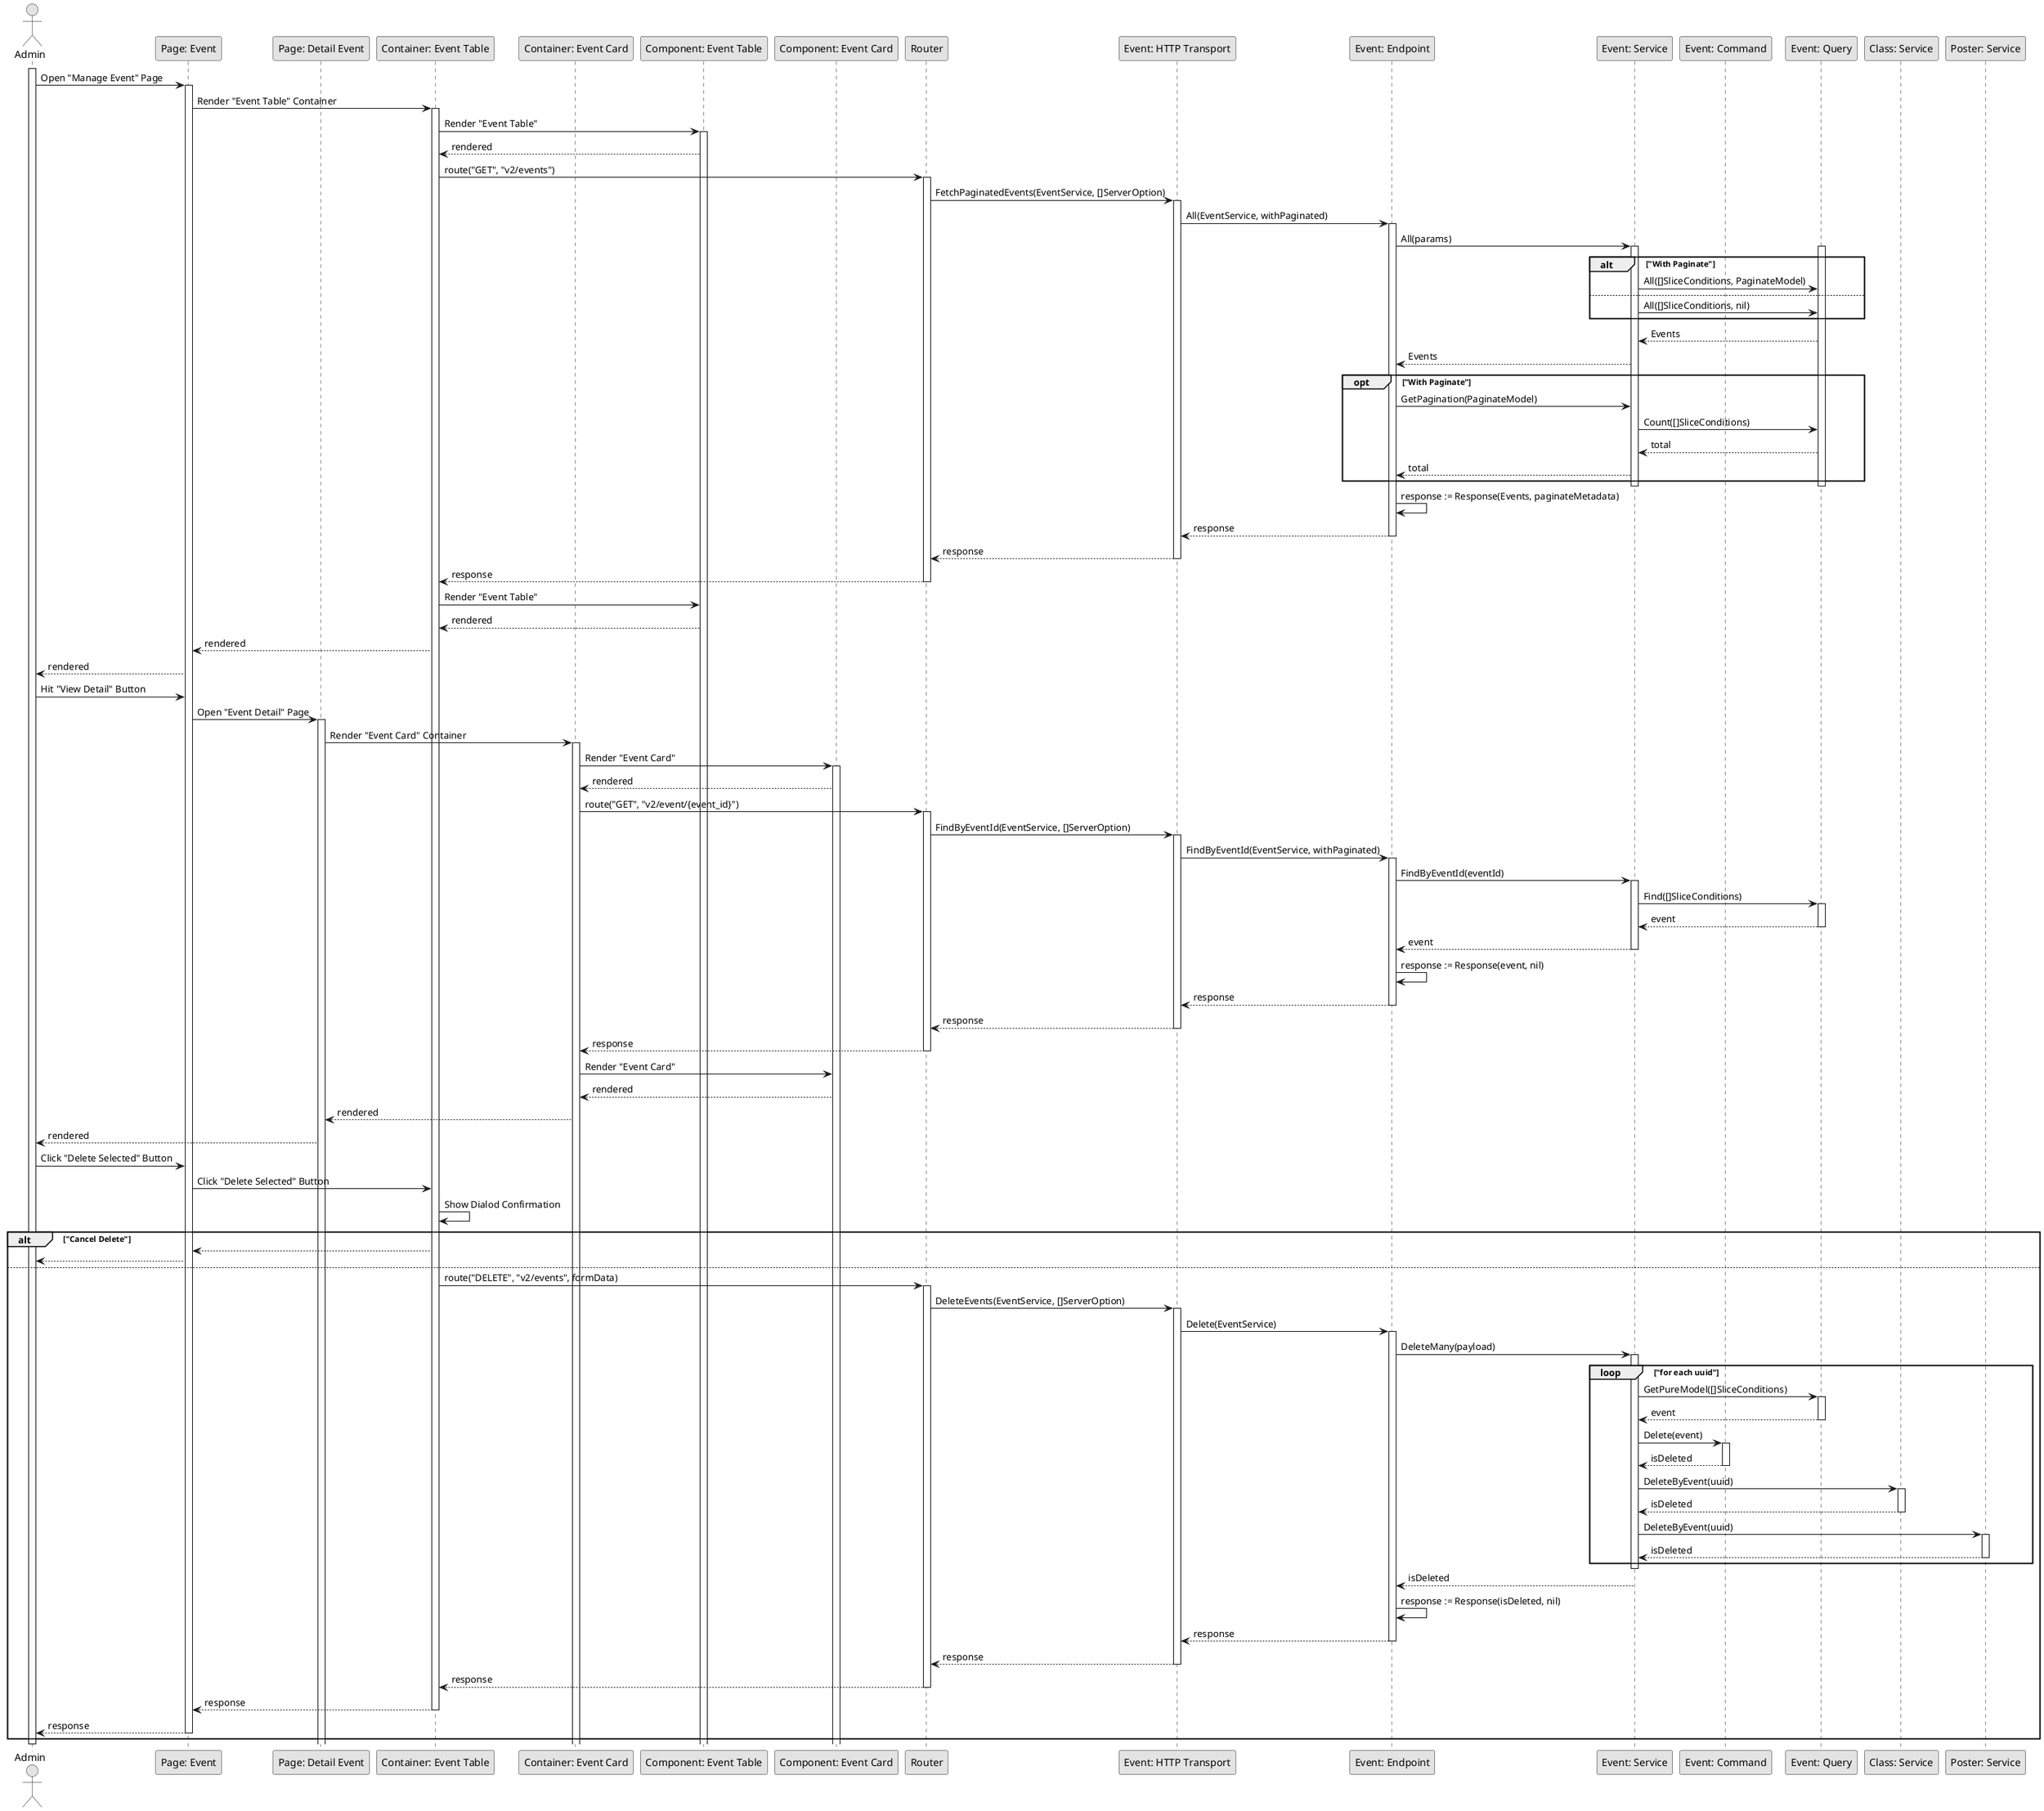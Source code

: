 @startuml DeleteEvent

skinparam Monochrome true
skinparam Shadowing false

actor Admin
participant "Page: Event" as EventPage
participant "Page: Detail Event" as DetailEventPage
participant "Container: Event Table" as EventTableContainer
participant "Container: Event Card" as EventCardContainer
participant "Component: Event Table" as EventTable
participant "Component: Event Card" as EventCard
participant "Router" as Router
participant "Event: HTTP Transport" as EventHTTPTransport
participant "Event: Endpoint" as EventEndpoint
participant "Event: Service" as EventService
participant "Event: Command" as EventCommand
participant "Event: Query" as EventQuery
participant "Class: Service" as ClassService
participant "Poster: Service" as PosterService

activate Admin

Admin->EventPage: Open "Manage Event" Page
activate EventPage
EventPage->EventTableContainer: Render "Event Table" Container
activate EventTableContainer
EventTableContainer->EventTable: Render "Event Table"
activate EventTable
EventTable-->EventTableContainer: rendered
EventTableContainer->Router: route("GET", "v2/events")
activate Router
Router->EventHTTPTransport: FetchPaginatedEvents(EventService, []ServerOption)
activate EventHTTPTransport
EventHTTPTransport->EventEndpoint: All(EventService, withPaginated)
activate EventEndpoint
EventEndpoint->EventService: All(params)

activate EventService
activate EventQuery
alt "With Paginate"
    EventService->EventQuery: All([]SliceConditions, PaginateModel)
else
    EventService->EventQuery: All([]SliceConditions, nil)
end
EventQuery-->EventService: Events
EventService-->EventEndpoint: Events

opt "With Paginate"
    EventEndpoint->EventService: GetPagination(PaginateModel)
    EventService->EventQuery: Count([]SliceConditions)
    EventQuery-->EventService: total
    EventService-->EventEndpoint: total
end
deactivate EventQuery
deactivate EventService

EventEndpoint->EventEndpoint: response := Response(Events, paginateMetadata)
EventEndpoint-->EventHTTPTransport: response
deactivate EventEndpoint
EventHTTPTransport-->Router: response
deactivate EventHTTPTransport
Router-->EventTableContainer: response
deactivate Router
EventTableContainer->EventTable: Render "Event Table"
EventTable-->EventTableContainer: rendered
EventTableContainer-->EventPage: rendered
EventPage-->Admin: rendered

' View Detail
Admin->EventPage: Hit "View Detail" Button
EventPage->DetailEventPage: Open "Event Detail" Page
activate DetailEventPage
DetailEventPage->EventCardContainer: Render "Event Card" Container
activate EventCardContainer
EventCardContainer->EventCard: Render "Event Card"
activate EventCard
EventCard-->EventCardContainer: rendered
EventCardContainer->Router: route("GET", "v2/event/{event_id}")
activate Router
Router->EventHTTPTransport: FindByEventId(EventService, []ServerOption)
activate EventHTTPTransport
EventHTTPTransport->EventEndpoint: FindByEventId(EventService, withPaginated)
activate EventEndpoint
EventEndpoint->EventService: FindByEventId(eventId)

activate EventService
EventService->EventQuery: Find([]SliceConditions)
activate EventQuery
EventQuery-->EventService: event
deactivate EventQuery
EventService-->EventEndpoint: event
deactivate EventService

EventEndpoint->EventEndpoint: response := Response(event, nil)
EventEndpoint-->EventHTTPTransport: response
deactivate EventEndpoint
EventHTTPTransport-->Router: response
deactivate EventHTTPTransport
Router-->EventCardContainer: response
deactivate Router
EventCardContainer->EventCard: Render "Event Card"
EventCard-->EventCardContainer: rendered
EventCardContainer-->DetailEventPage: rendered
DetailEventPage-->Admin: rendered
' End View Detail

Admin->EventPage: Click "Delete Selected" Button
EventPage->EventTableContainer: Click "Delete Selected" Button
EventTableContainer->EventTableContainer: Show Dialod Confirmation

alt "Cancel Delete"
    EventTableContainer-->EventPage
    EventPage-->Admin
else
    EventTableContainer->Router: route("DELETE", "v2/events", formData)
    activate Router
    Router->EventHTTPTransport: DeleteEvents(EventService, []ServerOption)
    activate EventHTTPTransport
    EventHTTPTransport->EventEndpoint: Delete(EventService)
    activate EventEndpoint
    EventEndpoint->EventService: DeleteMany(payload)

    activate EventService
    loop "for each uuid"
        EventService->EventQuery: GetPureModel([]SliceConditions)
        activate EventQuery
        EventQuery-->EventService: event
        deactivate EventQuery

        EventService->EventCommand: Delete(event)
        activate EventCommand
        EventCommand-->EventService: isDeleted
        deactivate EventCommand

        EventService->ClassService: DeleteByEvent(uuid)
        activate ClassService
        ClassService-->EventService: isDeleted
        deactivate ClassService

        EventService->PosterService: DeleteByEvent(uuid)
        activate PosterService
        PosterService-->EventService: isDeleted
        deactivate PosterService
    end
    deactivate EventService
    EventService-->EventEndpoint: isDeleted
    EventEndpoint->EventEndpoint: response := Response(isDeleted, nil)
    EventEndpoint-->EventHTTPTransport: response
    deactivate EventEndpoint
    EventHTTPTransport-->Router: response
    deactivate EventHTTPTransport
    Router-->EventTableContainer: response
    deactivate Router
    EventTableContainer-->EventPage: response
    deactivate EventTableContainer
    EventPage-->Admin: response
    deactivate EventPage
end

deactivate Admin

@enduml